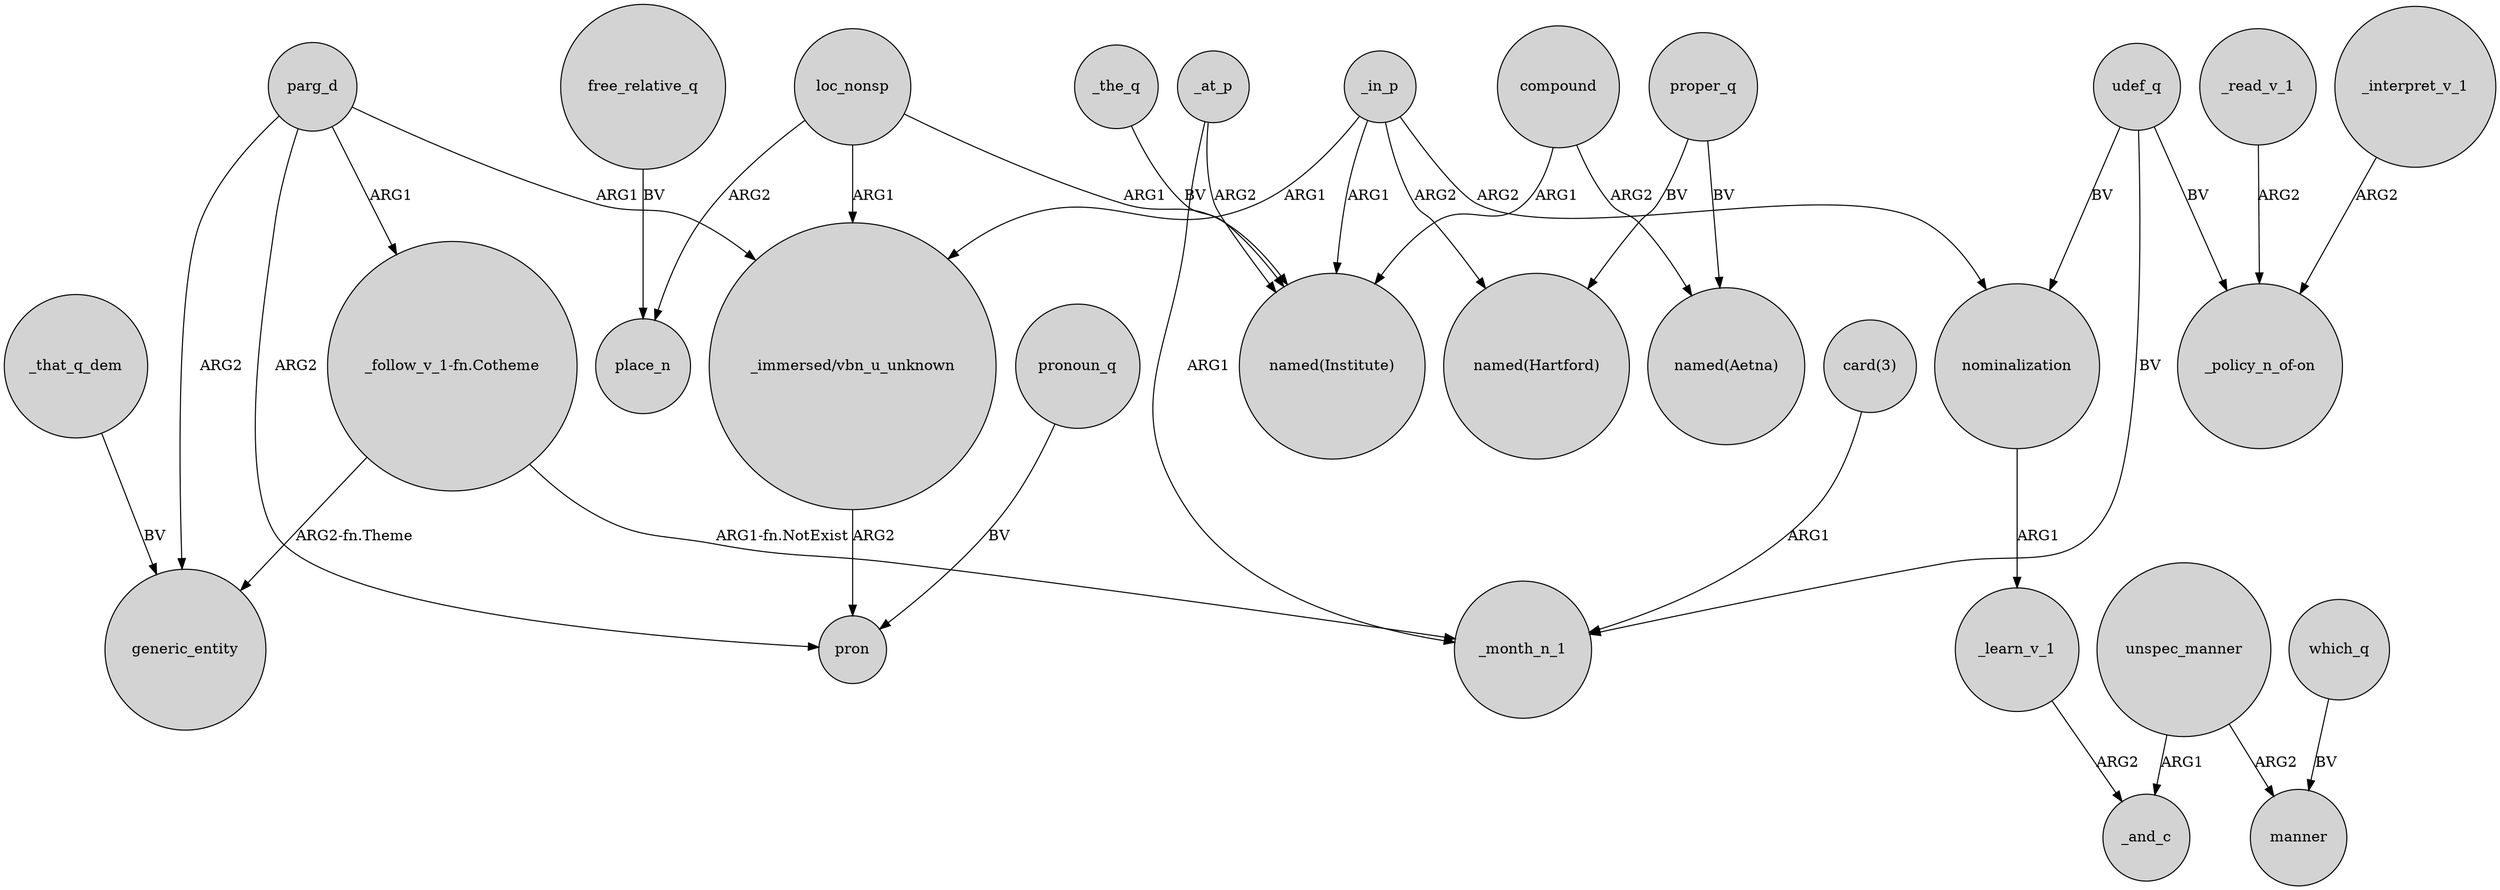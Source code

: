 digraph {
	node [shape=circle style=filled]
	_in_p -> "named(Institute)" [label=ARG1]
	_interpret_v_1 -> "_policy_n_of-on" [label=ARG2]
	_that_q_dem -> generic_entity [label=BV]
	nominalization -> _learn_v_1 [label=ARG1]
	_read_v_1 -> "_policy_n_of-on" [label=ARG2]
	parg_d -> generic_entity [label=ARG2]
	unspec_manner -> _and_c [label=ARG1]
	_at_p -> "named(Institute)" [label=ARG2]
	loc_nonsp -> "_immersed/vbn_u_unknown" [label=ARG1]
	_in_p -> "named(Hartford)" [label=ARG2]
	"_immersed/vbn_u_unknown" -> pron [label=ARG2]
	"_follow_v_1-fn.Cotheme" -> generic_entity [label="ARG2-fn.Theme"]
	which_q -> manner [label=BV]
	udef_q -> _month_n_1 [label=BV]
	_at_p -> _month_n_1 [label=ARG1]
	proper_q -> "named(Hartford)" [label=BV]
	udef_q -> "_policy_n_of-on" [label=BV]
	compound -> "named(Institute)" [label=ARG1]
	parg_d -> pron [label=ARG2]
	pronoun_q -> pron [label=BV]
	loc_nonsp -> "named(Institute)" [label=ARG1]
	_the_q -> "named(Institute)" [label=BV]
	parg_d -> "_immersed/vbn_u_unknown" [label=ARG1]
	"_follow_v_1-fn.Cotheme" -> _month_n_1 [label="ARG1-fn.NotExist"]
	udef_q -> nominalization [label=BV]
	_in_p -> "_immersed/vbn_u_unknown" [label=ARG1]
	loc_nonsp -> place_n [label=ARG2]
	free_relative_q -> place_n [label=BV]
	_in_p -> nominalization [label=ARG2]
	_learn_v_1 -> _and_c [label=ARG2]
	proper_q -> "named(Aetna)" [label=BV]
	unspec_manner -> manner [label=ARG2]
	compound -> "named(Aetna)" [label=ARG2]
	"card(3)" -> _month_n_1 [label=ARG1]
	parg_d -> "_follow_v_1-fn.Cotheme" [label=ARG1]
}
